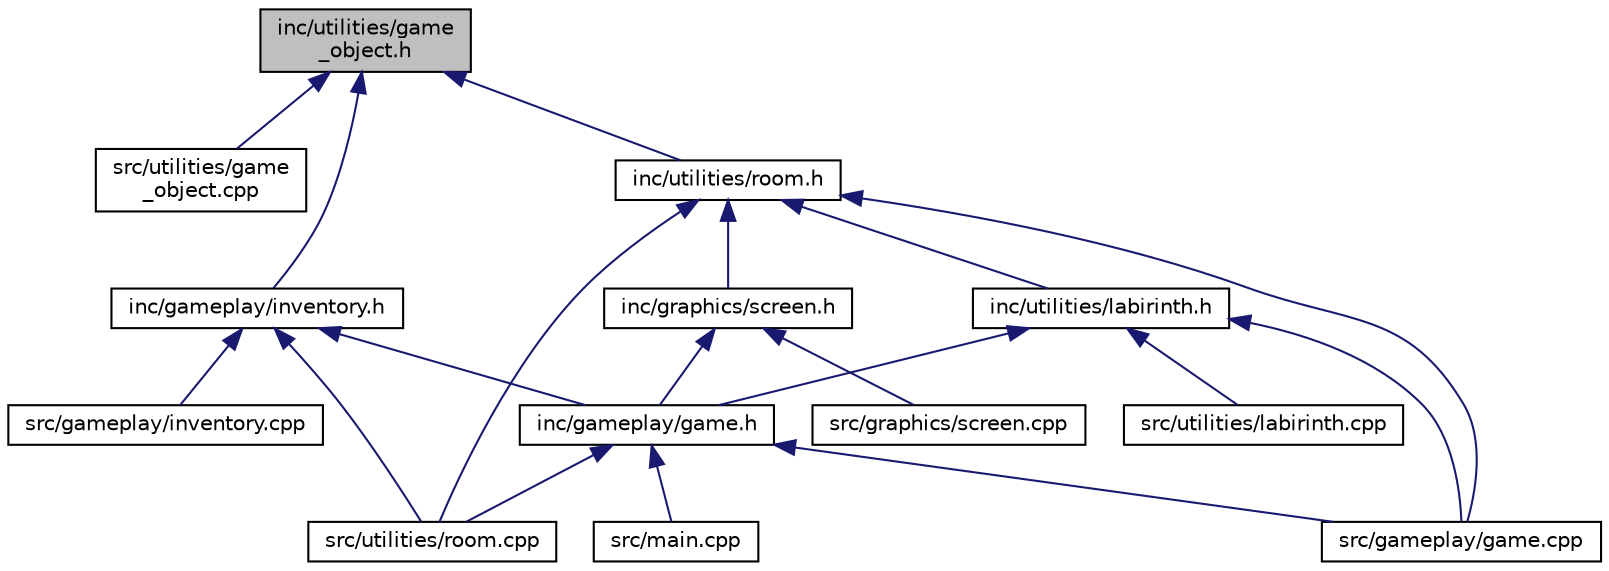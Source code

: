 digraph "inc/utilities/game_object.h"
{
 // LATEX_PDF_SIZE
  edge [fontname="Helvetica",fontsize="10",labelfontname="Helvetica",labelfontsize="10"];
  node [fontname="Helvetica",fontsize="10",shape=record];
  Node1 [label="inc/utilities/game\l_object.h",height=0.2,width=0.4,color="black", fillcolor="grey75", style="filled", fontcolor="black",tooltip=" "];
  Node1 -> Node2 [dir="back",color="midnightblue",fontsize="10",style="solid"];
  Node2 [label="src/utilities/game\l_object.cpp",height=0.2,width=0.4,color="black", fillcolor="white", style="filled",URL="$game__object_8cpp.html",tooltip=" "];
  Node1 -> Node3 [dir="back",color="midnightblue",fontsize="10",style="solid"];
  Node3 [label="inc/gameplay/inventory.h",height=0.2,width=0.4,color="black", fillcolor="white", style="filled",URL="$inventory_8h.html",tooltip=" "];
  Node3 -> Node4 [dir="back",color="midnightblue",fontsize="10",style="solid"];
  Node4 [label="src/gameplay/inventory.cpp",height=0.2,width=0.4,color="black", fillcolor="white", style="filled",URL="$inventory_8cpp.html",tooltip=" "];
  Node3 -> Node5 [dir="back",color="midnightblue",fontsize="10",style="solid"];
  Node5 [label="src/utilities/room.cpp",height=0.2,width=0.4,color="black", fillcolor="white", style="filled",URL="$room_8cpp.html",tooltip=" "];
  Node3 -> Node6 [dir="back",color="midnightblue",fontsize="10",style="solid"];
  Node6 [label="inc/gameplay/game.h",height=0.2,width=0.4,color="black", fillcolor="white", style="filled",URL="$game_8h.html",tooltip="Storage class, which holds the game state."];
  Node6 -> Node7 [dir="back",color="midnightblue",fontsize="10",style="solid"];
  Node7 [label="src/gameplay/game.cpp",height=0.2,width=0.4,color="black", fillcolor="white", style="filled",URL="$game_8cpp.html",tooltip=" "];
  Node6 -> Node8 [dir="back",color="midnightblue",fontsize="10",style="solid"];
  Node8 [label="src/main.cpp",height=0.2,width=0.4,color="black", fillcolor="white", style="filled",URL="$main_8cpp.html",tooltip=" "];
  Node6 -> Node5 [dir="back",color="midnightblue",fontsize="10",style="solid"];
  Node1 -> Node9 [dir="back",color="midnightblue",fontsize="10",style="solid"];
  Node9 [label="inc/utilities/room.h",height=0.2,width=0.4,color="black", fillcolor="white", style="filled",URL="$room_8h.html",tooltip=" "];
  Node9 -> Node7 [dir="back",color="midnightblue",fontsize="10",style="solid"];
  Node9 -> Node5 [dir="back",color="midnightblue",fontsize="10",style="solid"];
  Node9 -> Node10 [dir="back",color="midnightblue",fontsize="10",style="solid"];
  Node10 [label="inc/graphics/screen.h",height=0.2,width=0.4,color="black", fillcolor="white", style="filled",URL="$screen_8h.html",tooltip="Representation of screen (it can move, etc)"];
  Node10 -> Node11 [dir="back",color="midnightblue",fontsize="10",style="solid"];
  Node11 [label="src/graphics/screen.cpp",height=0.2,width=0.4,color="black", fillcolor="white", style="filled",URL="$screen_8cpp.html",tooltip=" "];
  Node10 -> Node6 [dir="back",color="midnightblue",fontsize="10",style="solid"];
  Node9 -> Node12 [dir="back",color="midnightblue",fontsize="10",style="solid"];
  Node12 [label="inc/utilities/labirinth.h",height=0.2,width=0.4,color="black", fillcolor="white", style="filled",URL="$labirinth_8h.html",tooltip="Labitinth creation from map."];
  Node12 -> Node7 [dir="back",color="midnightblue",fontsize="10",style="solid"];
  Node12 -> Node13 [dir="back",color="midnightblue",fontsize="10",style="solid"];
  Node13 [label="src/utilities/labirinth.cpp",height=0.2,width=0.4,color="black", fillcolor="white", style="filled",URL="$labirinth_8cpp.html",tooltip=" "];
  Node12 -> Node6 [dir="back",color="midnightblue",fontsize="10",style="solid"];
}
